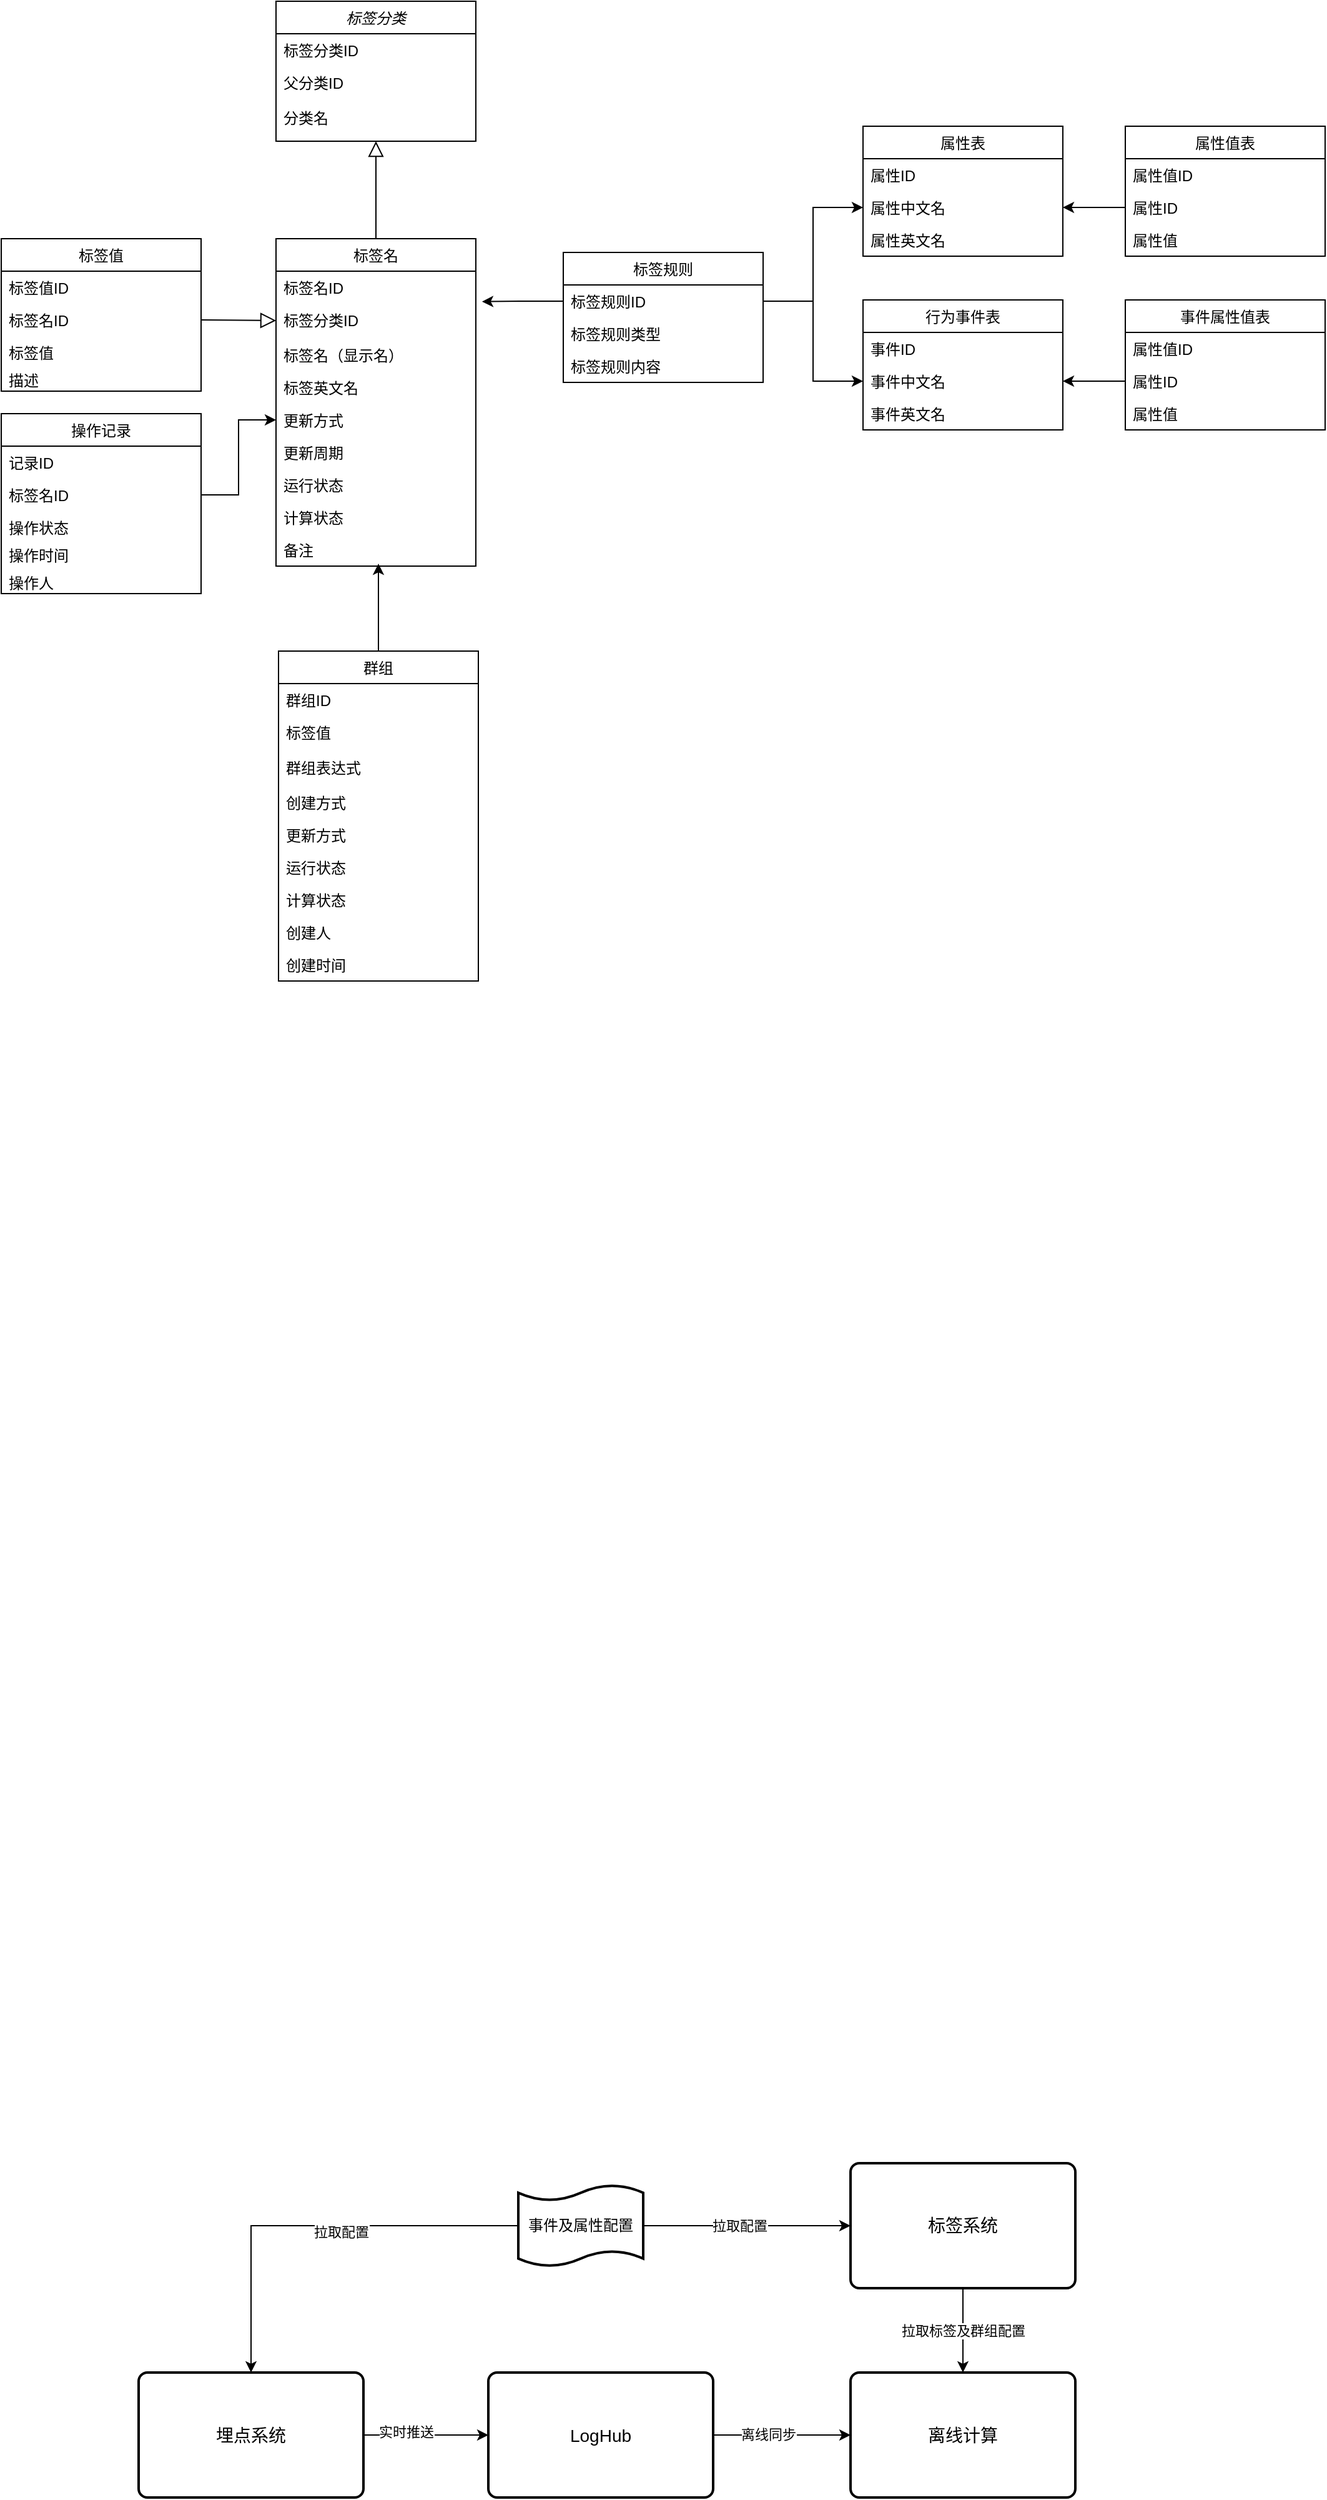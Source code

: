 <mxfile version="14.5.8" type="github">
  <diagram id="C5RBs43oDa-KdzZeNtuy" name="Page-1">
    <mxGraphModel dx="2069" dy="683" grid="1" gridSize="10" guides="1" tooltips="1" connect="1" arrows="1" fold="1" page="1" pageScale="1" pageWidth="827" pageHeight="1169" math="0" shadow="0">
      <root>
        <mxCell id="WIyWlLk6GJQsqaUBKTNV-0" />
        <mxCell id="WIyWlLk6GJQsqaUBKTNV-1" parent="WIyWlLk6GJQsqaUBKTNV-0" />
        <mxCell id="zkfFHV4jXpPFQw0GAbJ--0" value="标签分类" style="swimlane;fontStyle=2;align=center;verticalAlign=top;childLayout=stackLayout;horizontal=1;startSize=26;horizontalStack=0;resizeParent=1;resizeLast=0;collapsible=1;marginBottom=0;rounded=0;shadow=0;strokeWidth=1;" parent="WIyWlLk6GJQsqaUBKTNV-1" vertex="1">
          <mxGeometry x="120" y="100" width="160" height="112" as="geometry">
            <mxRectangle x="230" y="140" width="160" height="26" as="alternateBounds" />
          </mxGeometry>
        </mxCell>
        <mxCell id="zkfFHV4jXpPFQw0GAbJ--1" value="标签分类ID" style="text;align=left;verticalAlign=top;spacingLeft=4;spacingRight=4;overflow=hidden;rotatable=0;points=[[0,0.5],[1,0.5]];portConstraint=eastwest;" parent="zkfFHV4jXpPFQw0GAbJ--0" vertex="1">
          <mxGeometry y="26" width="160" height="26" as="geometry" />
        </mxCell>
        <mxCell id="zkfFHV4jXpPFQw0GAbJ--2" value="父分类ID" style="text;align=left;verticalAlign=top;spacingLeft=4;spacingRight=4;overflow=hidden;rotatable=0;points=[[0,0.5],[1,0.5]];portConstraint=eastwest;rounded=0;shadow=0;html=0;" parent="zkfFHV4jXpPFQw0GAbJ--0" vertex="1">
          <mxGeometry y="52" width="160" height="28" as="geometry" />
        </mxCell>
        <mxCell id="zkfFHV4jXpPFQw0GAbJ--3" value="分类名" style="text;align=left;verticalAlign=top;spacingLeft=4;spacingRight=4;overflow=hidden;rotatable=0;points=[[0,0.5],[1,0.5]];portConstraint=eastwest;rounded=0;shadow=0;html=0;" parent="zkfFHV4jXpPFQw0GAbJ--0" vertex="1">
          <mxGeometry y="80" width="160" height="26" as="geometry" />
        </mxCell>
        <mxCell id="zkfFHV4jXpPFQw0GAbJ--6" value="标签名" style="swimlane;fontStyle=0;align=center;verticalAlign=top;childLayout=stackLayout;horizontal=1;startSize=26;horizontalStack=0;resizeParent=1;resizeLast=0;collapsible=1;marginBottom=0;rounded=0;shadow=0;strokeWidth=1;" parent="WIyWlLk6GJQsqaUBKTNV-1" vertex="1">
          <mxGeometry x="120" y="290" width="160" height="262" as="geometry">
            <mxRectangle x="130" y="380" width="160" height="26" as="alternateBounds" />
          </mxGeometry>
        </mxCell>
        <mxCell id="zkfFHV4jXpPFQw0GAbJ--7" value="标签名ID" style="text;align=left;verticalAlign=top;spacingLeft=4;spacingRight=4;overflow=hidden;rotatable=0;points=[[0,0.5],[1,0.5]];portConstraint=eastwest;" parent="zkfFHV4jXpPFQw0GAbJ--6" vertex="1">
          <mxGeometry y="26" width="160" height="26" as="geometry" />
        </mxCell>
        <mxCell id="zkfFHV4jXpPFQw0GAbJ--8" value="标签分类ID" style="text;align=left;verticalAlign=top;spacingLeft=4;spacingRight=4;overflow=hidden;rotatable=0;points=[[0,0.5],[1,0.5]];portConstraint=eastwest;rounded=0;shadow=0;html=0;" parent="zkfFHV4jXpPFQw0GAbJ--6" vertex="1">
          <mxGeometry y="52" width="160" height="28" as="geometry" />
        </mxCell>
        <mxCell id="CrhVJYTyv7VmXnlBtvns-5" value="标签名（显示名）" style="text;align=left;verticalAlign=top;spacingLeft=4;spacingRight=4;overflow=hidden;rotatable=0;points=[[0,0.5],[1,0.5]];portConstraint=eastwest;" vertex="1" parent="zkfFHV4jXpPFQw0GAbJ--6">
          <mxGeometry y="80" width="160" height="26" as="geometry" />
        </mxCell>
        <mxCell id="CrhVJYTyv7VmXnlBtvns-6" value="标签英文名" style="text;align=left;verticalAlign=top;spacingLeft=4;spacingRight=4;overflow=hidden;rotatable=0;points=[[0,0.5],[1,0.5]];portConstraint=eastwest;" vertex="1" parent="zkfFHV4jXpPFQw0GAbJ--6">
          <mxGeometry y="106" width="160" height="26" as="geometry" />
        </mxCell>
        <mxCell id="CrhVJYTyv7VmXnlBtvns-51" value="更新方式" style="text;align=left;verticalAlign=top;spacingLeft=4;spacingRight=4;overflow=hidden;rotatable=0;points=[[0,0.5],[1,0.5]];portConstraint=eastwest;" vertex="1" parent="zkfFHV4jXpPFQw0GAbJ--6">
          <mxGeometry y="132" width="160" height="26" as="geometry" />
        </mxCell>
        <mxCell id="CrhVJYTyv7VmXnlBtvns-52" value="更新周期" style="text;align=left;verticalAlign=top;spacingLeft=4;spacingRight=4;overflow=hidden;rotatable=0;points=[[0,0.5],[1,0.5]];portConstraint=eastwest;" vertex="1" parent="zkfFHV4jXpPFQw0GAbJ--6">
          <mxGeometry y="158" width="160" height="26" as="geometry" />
        </mxCell>
        <mxCell id="CrhVJYTyv7VmXnlBtvns-65" value="运行状态" style="text;align=left;verticalAlign=top;spacingLeft=4;spacingRight=4;overflow=hidden;rotatable=0;points=[[0,0.5],[1,0.5]];portConstraint=eastwest;" vertex="1" parent="zkfFHV4jXpPFQw0GAbJ--6">
          <mxGeometry y="184" width="160" height="26" as="geometry" />
        </mxCell>
        <mxCell id="CrhVJYTyv7VmXnlBtvns-66" value="计算状态" style="text;align=left;verticalAlign=top;spacingLeft=4;spacingRight=4;overflow=hidden;rotatable=0;points=[[0,0.5],[1,0.5]];portConstraint=eastwest;" vertex="1" parent="zkfFHV4jXpPFQw0GAbJ--6">
          <mxGeometry y="210" width="160" height="26" as="geometry" />
        </mxCell>
        <mxCell id="CrhVJYTyv7VmXnlBtvns-53" value="备注" style="text;align=left;verticalAlign=top;spacingLeft=4;spacingRight=4;overflow=hidden;rotatable=0;points=[[0,0.5],[1,0.5]];portConstraint=eastwest;" vertex="1" parent="zkfFHV4jXpPFQw0GAbJ--6">
          <mxGeometry y="236" width="160" height="26" as="geometry" />
        </mxCell>
        <mxCell id="zkfFHV4jXpPFQw0GAbJ--12" value="" style="endArrow=block;endSize=10;endFill=0;shadow=0;strokeWidth=1;rounded=0;edgeStyle=elbowEdgeStyle;elbow=vertical;" parent="WIyWlLk6GJQsqaUBKTNV-1" source="zkfFHV4jXpPFQw0GAbJ--6" target="zkfFHV4jXpPFQw0GAbJ--0" edge="1">
          <mxGeometry width="160" relative="1" as="geometry">
            <mxPoint x="200" y="203" as="sourcePoint" />
            <mxPoint x="200" y="203" as="targetPoint" />
          </mxGeometry>
        </mxCell>
        <mxCell id="zkfFHV4jXpPFQw0GAbJ--13" value="标签值" style="swimlane;fontStyle=0;align=center;verticalAlign=top;childLayout=stackLayout;horizontal=1;startSize=26;horizontalStack=0;resizeParent=1;resizeLast=0;collapsible=1;marginBottom=0;rounded=0;shadow=0;strokeWidth=1;" parent="WIyWlLk6GJQsqaUBKTNV-1" vertex="1">
          <mxGeometry x="-100" y="290" width="160" height="122" as="geometry">
            <mxRectangle x="340" y="380" width="170" height="26" as="alternateBounds" />
          </mxGeometry>
        </mxCell>
        <mxCell id="zkfFHV4jXpPFQw0GAbJ--14" value="标签值ID" style="text;align=left;verticalAlign=top;spacingLeft=4;spacingRight=4;overflow=hidden;rotatable=0;points=[[0,0.5],[1,0.5]];portConstraint=eastwest;" parent="zkfFHV4jXpPFQw0GAbJ--13" vertex="1">
          <mxGeometry y="26" width="160" height="26" as="geometry" />
        </mxCell>
        <mxCell id="CrhVJYTyv7VmXnlBtvns-8" value="标签名ID" style="text;align=left;verticalAlign=top;spacingLeft=4;spacingRight=4;overflow=hidden;rotatable=0;points=[[0,0.5],[1,0.5]];portConstraint=eastwest;" vertex="1" parent="zkfFHV4jXpPFQw0GAbJ--13">
          <mxGeometry y="52" width="160" height="26" as="geometry" />
        </mxCell>
        <mxCell id="CrhVJYTyv7VmXnlBtvns-7" value="标签值" style="text;align=left;verticalAlign=top;spacingLeft=4;spacingRight=4;overflow=hidden;rotatable=0;points=[[0,0.5],[1,0.5]];portConstraint=eastwest;" vertex="1" parent="zkfFHV4jXpPFQw0GAbJ--13">
          <mxGeometry y="78" width="160" height="22" as="geometry" />
        </mxCell>
        <mxCell id="CrhVJYTyv7VmXnlBtvns-50" value="描述" style="text;align=left;verticalAlign=top;spacingLeft=4;spacingRight=4;overflow=hidden;rotatable=0;points=[[0,0.5],[1,0.5]];portConstraint=eastwest;" vertex="1" parent="zkfFHV4jXpPFQw0GAbJ--13">
          <mxGeometry y="100" width="160" height="22" as="geometry" />
        </mxCell>
        <mxCell id="zkfFHV4jXpPFQw0GAbJ--16" value="" style="endArrow=block;endSize=10;endFill=0;shadow=0;strokeWidth=1;rounded=0;edgeStyle=elbowEdgeStyle;elbow=vertical;exitX=1;exitY=0.5;exitDx=0;exitDy=0;entryX=0;entryY=0.5;entryDx=0;entryDy=0;" parent="WIyWlLk6GJQsqaUBKTNV-1" source="CrhVJYTyv7VmXnlBtvns-8" target="zkfFHV4jXpPFQw0GAbJ--8" edge="1">
          <mxGeometry width="160" relative="1" as="geometry">
            <mxPoint x="210" y="373" as="sourcePoint" />
            <mxPoint x="200" y="420" as="targetPoint" />
          </mxGeometry>
        </mxCell>
        <mxCell id="CrhVJYTyv7VmXnlBtvns-0" value="标签规则" style="swimlane;fontStyle=0;align=center;verticalAlign=top;childLayout=stackLayout;horizontal=1;startSize=26;horizontalStack=0;resizeParent=1;resizeLast=0;collapsible=1;marginBottom=0;rounded=0;shadow=0;strokeWidth=1;" vertex="1" parent="WIyWlLk6GJQsqaUBKTNV-1">
          <mxGeometry x="350" y="301" width="160" height="104" as="geometry">
            <mxRectangle x="340" y="380" width="170" height="26" as="alternateBounds" />
          </mxGeometry>
        </mxCell>
        <mxCell id="CrhVJYTyv7VmXnlBtvns-1" value="标签规则ID" style="text;align=left;verticalAlign=top;spacingLeft=4;spacingRight=4;overflow=hidden;rotatable=0;points=[[0,0.5],[1,0.5]];portConstraint=eastwest;" vertex="1" parent="CrhVJYTyv7VmXnlBtvns-0">
          <mxGeometry y="26" width="160" height="26" as="geometry" />
        </mxCell>
        <mxCell id="CrhVJYTyv7VmXnlBtvns-9" value="标签规则类型" style="text;align=left;verticalAlign=top;spacingLeft=4;spacingRight=4;overflow=hidden;rotatable=0;points=[[0,0.5],[1,0.5]];portConstraint=eastwest;" vertex="1" parent="CrhVJYTyv7VmXnlBtvns-0">
          <mxGeometry y="52" width="160" height="26" as="geometry" />
        </mxCell>
        <mxCell id="CrhVJYTyv7VmXnlBtvns-10" value="标签规则内容" style="text;align=left;verticalAlign=top;spacingLeft=4;spacingRight=4;overflow=hidden;rotatable=0;points=[[0,0.5],[1,0.5]];portConstraint=eastwest;" vertex="1" parent="CrhVJYTyv7VmXnlBtvns-0">
          <mxGeometry y="78" width="160" height="26" as="geometry" />
        </mxCell>
        <mxCell id="CrhVJYTyv7VmXnlBtvns-3" style="edgeStyle=orthogonalEdgeStyle;rounded=0;orthogonalLoop=1;jettySize=auto;html=1;exitX=0;exitY=0.5;exitDx=0;exitDy=0;entryX=1.031;entryY=-0.058;entryDx=0;entryDy=0;entryPerimeter=0;" edge="1" parent="WIyWlLk6GJQsqaUBKTNV-1" source="CrhVJYTyv7VmXnlBtvns-1" target="zkfFHV4jXpPFQw0GAbJ--8">
          <mxGeometry relative="1" as="geometry" />
        </mxCell>
        <mxCell id="CrhVJYTyv7VmXnlBtvns-11" value="属性表" style="swimlane;fontStyle=0;align=center;verticalAlign=top;childLayout=stackLayout;horizontal=1;startSize=26;horizontalStack=0;resizeParent=1;resizeLast=0;collapsible=1;marginBottom=0;rounded=0;shadow=0;strokeWidth=1;" vertex="1" parent="WIyWlLk6GJQsqaUBKTNV-1">
          <mxGeometry x="590" y="200" width="160" height="104" as="geometry">
            <mxRectangle x="340" y="380" width="170" height="26" as="alternateBounds" />
          </mxGeometry>
        </mxCell>
        <mxCell id="CrhVJYTyv7VmXnlBtvns-12" value="属性ID" style="text;align=left;verticalAlign=top;spacingLeft=4;spacingRight=4;overflow=hidden;rotatable=0;points=[[0,0.5],[1,0.5]];portConstraint=eastwest;" vertex="1" parent="CrhVJYTyv7VmXnlBtvns-11">
          <mxGeometry y="26" width="160" height="26" as="geometry" />
        </mxCell>
        <mxCell id="CrhVJYTyv7VmXnlBtvns-13" value="属性中文名" style="text;align=left;verticalAlign=top;spacingLeft=4;spacingRight=4;overflow=hidden;rotatable=0;points=[[0,0.5],[1,0.5]];portConstraint=eastwest;" vertex="1" parent="CrhVJYTyv7VmXnlBtvns-11">
          <mxGeometry y="52" width="160" height="26" as="geometry" />
        </mxCell>
        <mxCell id="CrhVJYTyv7VmXnlBtvns-14" value="属性英文名" style="text;align=left;verticalAlign=top;spacingLeft=4;spacingRight=4;overflow=hidden;rotatable=0;points=[[0,0.5],[1,0.5]];portConstraint=eastwest;" vertex="1" parent="CrhVJYTyv7VmXnlBtvns-11">
          <mxGeometry y="78" width="160" height="26" as="geometry" />
        </mxCell>
        <mxCell id="CrhVJYTyv7VmXnlBtvns-15" value="行为事件表" style="swimlane;fontStyle=0;align=center;verticalAlign=top;childLayout=stackLayout;horizontal=1;startSize=26;horizontalStack=0;resizeParent=1;resizeLast=0;collapsible=1;marginBottom=0;rounded=0;shadow=0;strokeWidth=1;" vertex="1" parent="WIyWlLk6GJQsqaUBKTNV-1">
          <mxGeometry x="590" y="339" width="160" height="104" as="geometry">
            <mxRectangle x="340" y="380" width="170" height="26" as="alternateBounds" />
          </mxGeometry>
        </mxCell>
        <mxCell id="CrhVJYTyv7VmXnlBtvns-16" value="事件ID" style="text;align=left;verticalAlign=top;spacingLeft=4;spacingRight=4;overflow=hidden;rotatable=0;points=[[0,0.5],[1,0.5]];portConstraint=eastwest;" vertex="1" parent="CrhVJYTyv7VmXnlBtvns-15">
          <mxGeometry y="26" width="160" height="26" as="geometry" />
        </mxCell>
        <mxCell id="CrhVJYTyv7VmXnlBtvns-17" value="事件中文名" style="text;align=left;verticalAlign=top;spacingLeft=4;spacingRight=4;overflow=hidden;rotatable=0;points=[[0,0.5],[1,0.5]];portConstraint=eastwest;" vertex="1" parent="CrhVJYTyv7VmXnlBtvns-15">
          <mxGeometry y="52" width="160" height="26" as="geometry" />
        </mxCell>
        <mxCell id="CrhVJYTyv7VmXnlBtvns-18" value="事件英文名" style="text;align=left;verticalAlign=top;spacingLeft=4;spacingRight=4;overflow=hidden;rotatable=0;points=[[0,0.5],[1,0.5]];portConstraint=eastwest;" vertex="1" parent="CrhVJYTyv7VmXnlBtvns-15">
          <mxGeometry y="78" width="160" height="26" as="geometry" />
        </mxCell>
        <mxCell id="CrhVJYTyv7VmXnlBtvns-27" value="属性值表" style="swimlane;fontStyle=0;align=center;verticalAlign=top;childLayout=stackLayout;horizontal=1;startSize=26;horizontalStack=0;resizeParent=1;resizeLast=0;collapsible=1;marginBottom=0;rounded=0;shadow=0;strokeWidth=1;" vertex="1" parent="WIyWlLk6GJQsqaUBKTNV-1">
          <mxGeometry x="800" y="200" width="160" height="104" as="geometry">
            <mxRectangle x="340" y="380" width="170" height="26" as="alternateBounds" />
          </mxGeometry>
        </mxCell>
        <mxCell id="CrhVJYTyv7VmXnlBtvns-28" value="属性值ID" style="text;align=left;verticalAlign=top;spacingLeft=4;spacingRight=4;overflow=hidden;rotatable=0;points=[[0,0.5],[1,0.5]];portConstraint=eastwest;" vertex="1" parent="CrhVJYTyv7VmXnlBtvns-27">
          <mxGeometry y="26" width="160" height="26" as="geometry" />
        </mxCell>
        <mxCell id="CrhVJYTyv7VmXnlBtvns-29" value="属性ID" style="text;align=left;verticalAlign=top;spacingLeft=4;spacingRight=4;overflow=hidden;rotatable=0;points=[[0,0.5],[1,0.5]];portConstraint=eastwest;" vertex="1" parent="CrhVJYTyv7VmXnlBtvns-27">
          <mxGeometry y="52" width="160" height="26" as="geometry" />
        </mxCell>
        <mxCell id="CrhVJYTyv7VmXnlBtvns-30" value="属性值" style="text;align=left;verticalAlign=top;spacingLeft=4;spacingRight=4;overflow=hidden;rotatable=0;points=[[0,0.5],[1,0.5]];portConstraint=eastwest;" vertex="1" parent="CrhVJYTyv7VmXnlBtvns-27">
          <mxGeometry y="78" width="160" height="26" as="geometry" />
        </mxCell>
        <mxCell id="CrhVJYTyv7VmXnlBtvns-31" value="事件属性值表" style="swimlane;fontStyle=0;align=center;verticalAlign=top;childLayout=stackLayout;horizontal=1;startSize=26;horizontalStack=0;resizeParent=1;resizeLast=0;collapsible=1;marginBottom=0;rounded=0;shadow=0;strokeWidth=1;" vertex="1" parent="WIyWlLk6GJQsqaUBKTNV-1">
          <mxGeometry x="800" y="339" width="160" height="104" as="geometry">
            <mxRectangle x="340" y="380" width="170" height="26" as="alternateBounds" />
          </mxGeometry>
        </mxCell>
        <mxCell id="CrhVJYTyv7VmXnlBtvns-32" value="属性值ID" style="text;align=left;verticalAlign=top;spacingLeft=4;spacingRight=4;overflow=hidden;rotatable=0;points=[[0,0.5],[1,0.5]];portConstraint=eastwest;" vertex="1" parent="CrhVJYTyv7VmXnlBtvns-31">
          <mxGeometry y="26" width="160" height="26" as="geometry" />
        </mxCell>
        <mxCell id="CrhVJYTyv7VmXnlBtvns-33" value="属性ID" style="text;align=left;verticalAlign=top;spacingLeft=4;spacingRight=4;overflow=hidden;rotatable=0;points=[[0,0.5],[1,0.5]];portConstraint=eastwest;" vertex="1" parent="CrhVJYTyv7VmXnlBtvns-31">
          <mxGeometry y="52" width="160" height="26" as="geometry" />
        </mxCell>
        <mxCell id="CrhVJYTyv7VmXnlBtvns-34" value="属性值" style="text;align=left;verticalAlign=top;spacingLeft=4;spacingRight=4;overflow=hidden;rotatable=0;points=[[0,0.5],[1,0.5]];portConstraint=eastwest;" vertex="1" parent="CrhVJYTyv7VmXnlBtvns-31">
          <mxGeometry y="78" width="160" height="26" as="geometry" />
        </mxCell>
        <mxCell id="CrhVJYTyv7VmXnlBtvns-37" style="edgeStyle=orthogonalEdgeStyle;rounded=0;orthogonalLoop=1;jettySize=auto;html=1;exitX=0;exitY=0.5;exitDx=0;exitDy=0;entryX=1;entryY=0.5;entryDx=0;entryDy=0;" edge="1" parent="WIyWlLk6GJQsqaUBKTNV-1" source="CrhVJYTyv7VmXnlBtvns-29" target="CrhVJYTyv7VmXnlBtvns-13">
          <mxGeometry relative="1" as="geometry" />
        </mxCell>
        <mxCell id="CrhVJYTyv7VmXnlBtvns-38" style="edgeStyle=orthogonalEdgeStyle;rounded=0;orthogonalLoop=1;jettySize=auto;html=1;exitX=0;exitY=0.5;exitDx=0;exitDy=0;entryX=1;entryY=0.5;entryDx=0;entryDy=0;" edge="1" parent="WIyWlLk6GJQsqaUBKTNV-1" source="CrhVJYTyv7VmXnlBtvns-33" target="CrhVJYTyv7VmXnlBtvns-17">
          <mxGeometry relative="1" as="geometry" />
        </mxCell>
        <mxCell id="CrhVJYTyv7VmXnlBtvns-49" style="edgeStyle=orthogonalEdgeStyle;rounded=0;orthogonalLoop=1;jettySize=auto;html=1;exitX=0.5;exitY=0;exitDx=0;exitDy=0;" edge="1" parent="WIyWlLk6GJQsqaUBKTNV-1" source="CrhVJYTyv7VmXnlBtvns-43">
          <mxGeometry relative="1" as="geometry">
            <mxPoint x="202" y="550" as="targetPoint" />
          </mxGeometry>
        </mxCell>
        <mxCell id="CrhVJYTyv7VmXnlBtvns-43" value="群组" style="swimlane;fontStyle=0;align=center;verticalAlign=top;childLayout=stackLayout;horizontal=1;startSize=26;horizontalStack=0;resizeParent=1;resizeLast=0;collapsible=1;marginBottom=0;rounded=0;shadow=0;strokeWidth=1;" vertex="1" parent="WIyWlLk6GJQsqaUBKTNV-1">
          <mxGeometry x="122" y="620" width="160" height="264" as="geometry">
            <mxRectangle x="340" y="380" width="170" height="26" as="alternateBounds" />
          </mxGeometry>
        </mxCell>
        <mxCell id="CrhVJYTyv7VmXnlBtvns-44" value="群组ID" style="text;align=left;verticalAlign=top;spacingLeft=4;spacingRight=4;overflow=hidden;rotatable=0;points=[[0,0.5],[1,0.5]];portConstraint=eastwest;" vertex="1" parent="CrhVJYTyv7VmXnlBtvns-43">
          <mxGeometry y="26" width="160" height="26" as="geometry" />
        </mxCell>
        <mxCell id="CrhVJYTyv7VmXnlBtvns-46" value="标签值" style="text;align=left;verticalAlign=top;spacingLeft=4;spacingRight=4;overflow=hidden;rotatable=0;points=[[0,0.5],[1,0.5]];portConstraint=eastwest;" vertex="1" parent="CrhVJYTyv7VmXnlBtvns-43">
          <mxGeometry y="52" width="160" height="28" as="geometry" />
        </mxCell>
        <mxCell id="CrhVJYTyv7VmXnlBtvns-45" value="群组表达式" style="text;align=left;verticalAlign=top;spacingLeft=4;spacingRight=4;overflow=hidden;rotatable=0;points=[[0,0.5],[1,0.5]];portConstraint=eastwest;" vertex="1" parent="CrhVJYTyv7VmXnlBtvns-43">
          <mxGeometry y="80" width="160" height="28" as="geometry" />
        </mxCell>
        <mxCell id="CrhVJYTyv7VmXnlBtvns-60" value="创建方式" style="text;align=left;verticalAlign=top;spacingLeft=4;spacingRight=4;overflow=hidden;rotatable=0;points=[[0,0.5],[1,0.5]];portConstraint=eastwest;" vertex="1" parent="CrhVJYTyv7VmXnlBtvns-43">
          <mxGeometry y="108" width="160" height="26" as="geometry" />
        </mxCell>
        <mxCell id="CrhVJYTyv7VmXnlBtvns-62" value="更新方式" style="text;align=left;verticalAlign=top;spacingLeft=4;spacingRight=4;overflow=hidden;rotatable=0;points=[[0,0.5],[1,0.5]];portConstraint=eastwest;" vertex="1" parent="CrhVJYTyv7VmXnlBtvns-43">
          <mxGeometry y="134" width="160" height="26" as="geometry" />
        </mxCell>
        <mxCell id="CrhVJYTyv7VmXnlBtvns-63" value="运行状态" style="text;align=left;verticalAlign=top;spacingLeft=4;spacingRight=4;overflow=hidden;rotatable=0;points=[[0,0.5],[1,0.5]];portConstraint=eastwest;" vertex="1" parent="CrhVJYTyv7VmXnlBtvns-43">
          <mxGeometry y="160" width="160" height="26" as="geometry" />
        </mxCell>
        <mxCell id="CrhVJYTyv7VmXnlBtvns-64" value="计算状态" style="text;align=left;verticalAlign=top;spacingLeft=4;spacingRight=4;overflow=hidden;rotatable=0;points=[[0,0.5],[1,0.5]];portConstraint=eastwest;" vertex="1" parent="CrhVJYTyv7VmXnlBtvns-43">
          <mxGeometry y="186" width="160" height="26" as="geometry" />
        </mxCell>
        <mxCell id="CrhVJYTyv7VmXnlBtvns-61" value="创建人" style="text;align=left;verticalAlign=top;spacingLeft=4;spacingRight=4;overflow=hidden;rotatable=0;points=[[0,0.5],[1,0.5]];portConstraint=eastwest;" vertex="1" parent="CrhVJYTyv7VmXnlBtvns-43">
          <mxGeometry y="212" width="160" height="26" as="geometry" />
        </mxCell>
        <mxCell id="CrhVJYTyv7VmXnlBtvns-67" value="创建时间" style="text;align=left;verticalAlign=top;spacingLeft=4;spacingRight=4;overflow=hidden;rotatable=0;points=[[0,0.5],[1,0.5]];portConstraint=eastwest;" vertex="1" parent="CrhVJYTyv7VmXnlBtvns-43">
          <mxGeometry y="238" width="160" height="26" as="geometry" />
        </mxCell>
        <mxCell id="CrhVJYTyv7VmXnlBtvns-47" style="edgeStyle=orthogonalEdgeStyle;rounded=0;orthogonalLoop=1;jettySize=auto;html=1;exitX=1;exitY=0.5;exitDx=0;exitDy=0;entryX=0;entryY=0.5;entryDx=0;entryDy=0;" edge="1" parent="WIyWlLk6GJQsqaUBKTNV-1" source="CrhVJYTyv7VmXnlBtvns-1" target="CrhVJYTyv7VmXnlBtvns-13">
          <mxGeometry relative="1" as="geometry" />
        </mxCell>
        <mxCell id="CrhVJYTyv7VmXnlBtvns-48" style="edgeStyle=orthogonalEdgeStyle;rounded=0;orthogonalLoop=1;jettySize=auto;html=1;exitX=1;exitY=0.5;exitDx=0;exitDy=0;entryX=0;entryY=0.5;entryDx=0;entryDy=0;" edge="1" parent="WIyWlLk6GJQsqaUBKTNV-1" source="CrhVJYTyv7VmXnlBtvns-1" target="CrhVJYTyv7VmXnlBtvns-17">
          <mxGeometry relative="1" as="geometry" />
        </mxCell>
        <mxCell id="CrhVJYTyv7VmXnlBtvns-54" value="操作记录" style="swimlane;fontStyle=0;align=center;verticalAlign=top;childLayout=stackLayout;horizontal=1;startSize=26;horizontalStack=0;resizeParent=1;resizeLast=0;collapsible=1;marginBottom=0;rounded=0;shadow=0;strokeWidth=1;" vertex="1" parent="WIyWlLk6GJQsqaUBKTNV-1">
          <mxGeometry x="-100" y="430" width="160" height="144" as="geometry">
            <mxRectangle x="340" y="380" width="170" height="26" as="alternateBounds" />
          </mxGeometry>
        </mxCell>
        <mxCell id="CrhVJYTyv7VmXnlBtvns-55" value="记录ID" style="text;align=left;verticalAlign=top;spacingLeft=4;spacingRight=4;overflow=hidden;rotatable=0;points=[[0,0.5],[1,0.5]];portConstraint=eastwest;" vertex="1" parent="CrhVJYTyv7VmXnlBtvns-54">
          <mxGeometry y="26" width="160" height="26" as="geometry" />
        </mxCell>
        <mxCell id="CrhVJYTyv7VmXnlBtvns-56" value="标签名ID" style="text;align=left;verticalAlign=top;spacingLeft=4;spacingRight=4;overflow=hidden;rotatable=0;points=[[0,0.5],[1,0.5]];portConstraint=eastwest;" vertex="1" parent="CrhVJYTyv7VmXnlBtvns-54">
          <mxGeometry y="52" width="160" height="26" as="geometry" />
        </mxCell>
        <mxCell id="CrhVJYTyv7VmXnlBtvns-57" value="操作状态" style="text;align=left;verticalAlign=top;spacingLeft=4;spacingRight=4;overflow=hidden;rotatable=0;points=[[0,0.5],[1,0.5]];portConstraint=eastwest;" vertex="1" parent="CrhVJYTyv7VmXnlBtvns-54">
          <mxGeometry y="78" width="160" height="22" as="geometry" />
        </mxCell>
        <mxCell id="CrhVJYTyv7VmXnlBtvns-58" value="操作时间" style="text;align=left;verticalAlign=top;spacingLeft=4;spacingRight=4;overflow=hidden;rotatable=0;points=[[0,0.5],[1,0.5]];portConstraint=eastwest;" vertex="1" parent="CrhVJYTyv7VmXnlBtvns-54">
          <mxGeometry y="100" width="160" height="22" as="geometry" />
        </mxCell>
        <mxCell id="CrhVJYTyv7VmXnlBtvns-59" value="操作人" style="text;align=left;verticalAlign=top;spacingLeft=4;spacingRight=4;overflow=hidden;rotatable=0;points=[[0,0.5],[1,0.5]];portConstraint=eastwest;" vertex="1" parent="CrhVJYTyv7VmXnlBtvns-54">
          <mxGeometry y="122" width="160" height="22" as="geometry" />
        </mxCell>
        <mxCell id="CrhVJYTyv7VmXnlBtvns-68" style="edgeStyle=orthogonalEdgeStyle;rounded=0;orthogonalLoop=1;jettySize=auto;html=1;exitX=1;exitY=0.5;exitDx=0;exitDy=0;entryX=0;entryY=0.5;entryDx=0;entryDy=0;" edge="1" parent="WIyWlLk6GJQsqaUBKTNV-1" source="CrhVJYTyv7VmXnlBtvns-56" target="CrhVJYTyv7VmXnlBtvns-51">
          <mxGeometry relative="1" as="geometry" />
        </mxCell>
        <mxCell id="CrhVJYTyv7VmXnlBtvns-74" style="edgeStyle=orthogonalEdgeStyle;rounded=0;orthogonalLoop=1;jettySize=auto;html=1;exitX=1;exitY=0.5;exitDx=0;exitDy=0;entryX=0;entryY=0.5;entryDx=0;entryDy=0;" edge="1" parent="WIyWlLk6GJQsqaUBKTNV-1" source="CrhVJYTyv7VmXnlBtvns-69" target="CrhVJYTyv7VmXnlBtvns-73">
          <mxGeometry relative="1" as="geometry" />
        </mxCell>
        <mxCell id="CrhVJYTyv7VmXnlBtvns-80" value="实时推送" style="edgeLabel;html=1;align=center;verticalAlign=middle;resizable=0;points=[];" vertex="1" connectable="0" parent="CrhVJYTyv7VmXnlBtvns-74">
          <mxGeometry x="-0.32" y="3" relative="1" as="geometry">
            <mxPoint as="offset" />
          </mxGeometry>
        </mxCell>
        <mxCell id="CrhVJYTyv7VmXnlBtvns-69" value="&lt;font style=&quot;font-size: 14px&quot;&gt;埋点系统&lt;/font&gt;" style="rounded=1;whiteSpace=wrap;html=1;absoluteArcSize=1;arcSize=14;strokeWidth=2;align=center;" vertex="1" parent="WIyWlLk6GJQsqaUBKTNV-1">
          <mxGeometry x="10" y="1997.5" width="180" height="100" as="geometry" />
        </mxCell>
        <mxCell id="CrhVJYTyv7VmXnlBtvns-72" style="edgeStyle=orthogonalEdgeStyle;rounded=0;orthogonalLoop=1;jettySize=auto;html=1;exitX=0;exitY=0.5;exitDx=0;exitDy=0;exitPerimeter=0;entryX=0.5;entryY=0;entryDx=0;entryDy=0;" edge="1" parent="WIyWlLk6GJQsqaUBKTNV-1" source="CrhVJYTyv7VmXnlBtvns-71" target="CrhVJYTyv7VmXnlBtvns-69">
          <mxGeometry relative="1" as="geometry" />
        </mxCell>
        <mxCell id="CrhVJYTyv7VmXnlBtvns-83" value="拉取配置" style="edgeLabel;html=1;align=center;verticalAlign=middle;resizable=0;points=[];" vertex="1" connectable="0" parent="CrhVJYTyv7VmXnlBtvns-72">
          <mxGeometry x="-0.141" y="5" relative="1" as="geometry">
            <mxPoint as="offset" />
          </mxGeometry>
        </mxCell>
        <mxCell id="CrhVJYTyv7VmXnlBtvns-78" style="edgeStyle=orthogonalEdgeStyle;rounded=0;orthogonalLoop=1;jettySize=auto;html=1;exitX=1;exitY=0.5;exitDx=0;exitDy=0;exitPerimeter=0;entryX=0;entryY=0.5;entryDx=0;entryDy=0;" edge="1" parent="WIyWlLk6GJQsqaUBKTNV-1" source="CrhVJYTyv7VmXnlBtvns-71" target="CrhVJYTyv7VmXnlBtvns-77">
          <mxGeometry relative="1" as="geometry" />
        </mxCell>
        <mxCell id="CrhVJYTyv7VmXnlBtvns-82" value="拉取配置" style="edgeLabel;html=1;align=center;verticalAlign=middle;resizable=0;points=[];" vertex="1" connectable="0" parent="CrhVJYTyv7VmXnlBtvns-78">
          <mxGeometry x="-0.077" y="1" relative="1" as="geometry">
            <mxPoint y="1" as="offset" />
          </mxGeometry>
        </mxCell>
        <mxCell id="CrhVJYTyv7VmXnlBtvns-71" value="事件及属性配置" style="shape=tape;whiteSpace=wrap;html=1;strokeWidth=2;size=0.19" vertex="1" parent="WIyWlLk6GJQsqaUBKTNV-1">
          <mxGeometry x="314" y="1847.5" width="100" height="65" as="geometry" />
        </mxCell>
        <mxCell id="CrhVJYTyv7VmXnlBtvns-76" style="edgeStyle=orthogonalEdgeStyle;rounded=0;orthogonalLoop=1;jettySize=auto;html=1;exitX=1;exitY=0.5;exitDx=0;exitDy=0;entryX=0;entryY=0.5;entryDx=0;entryDy=0;" edge="1" parent="WIyWlLk6GJQsqaUBKTNV-1" source="CrhVJYTyv7VmXnlBtvns-73" target="CrhVJYTyv7VmXnlBtvns-75">
          <mxGeometry relative="1" as="geometry" />
        </mxCell>
        <mxCell id="CrhVJYTyv7VmXnlBtvns-81" value="离线同步" style="edgeLabel;html=1;align=center;verticalAlign=middle;resizable=0;points=[];" vertex="1" connectable="0" parent="CrhVJYTyv7VmXnlBtvns-76">
          <mxGeometry x="-0.2" y="1" relative="1" as="geometry">
            <mxPoint as="offset" />
          </mxGeometry>
        </mxCell>
        <mxCell id="CrhVJYTyv7VmXnlBtvns-73" value="&lt;font style=&quot;font-size: 14px&quot;&gt;LogHub&lt;/font&gt;" style="rounded=1;whiteSpace=wrap;html=1;absoluteArcSize=1;arcSize=14;strokeWidth=2;align=center;" vertex="1" parent="WIyWlLk6GJQsqaUBKTNV-1">
          <mxGeometry x="290" y="1997.5" width="180" height="100" as="geometry" />
        </mxCell>
        <mxCell id="CrhVJYTyv7VmXnlBtvns-75" value="&lt;font style=&quot;font-size: 14px&quot;&gt;离线计算&lt;/font&gt;" style="rounded=1;whiteSpace=wrap;html=1;absoluteArcSize=1;arcSize=14;strokeWidth=2;align=center;" vertex="1" parent="WIyWlLk6GJQsqaUBKTNV-1">
          <mxGeometry x="580" y="1997.5" width="180" height="100" as="geometry" />
        </mxCell>
        <mxCell id="CrhVJYTyv7VmXnlBtvns-79" value="拉取标签及群组配置" style="edgeStyle=orthogonalEdgeStyle;rounded=0;orthogonalLoop=1;jettySize=auto;html=1;exitX=0.5;exitY=1;exitDx=0;exitDy=0;entryX=0.5;entryY=0;entryDx=0;entryDy=0;" edge="1" parent="WIyWlLk6GJQsqaUBKTNV-1" source="CrhVJYTyv7VmXnlBtvns-77" target="CrhVJYTyv7VmXnlBtvns-75">
          <mxGeometry relative="1" as="geometry" />
        </mxCell>
        <mxCell id="CrhVJYTyv7VmXnlBtvns-77" value="&lt;font style=&quot;font-size: 14px&quot;&gt;标签系统&lt;/font&gt;" style="rounded=1;whiteSpace=wrap;html=1;absoluteArcSize=1;arcSize=14;strokeWidth=2;align=center;" vertex="1" parent="WIyWlLk6GJQsqaUBKTNV-1">
          <mxGeometry x="580" y="1830" width="180" height="100" as="geometry" />
        </mxCell>
      </root>
    </mxGraphModel>
  </diagram>
</mxfile>
